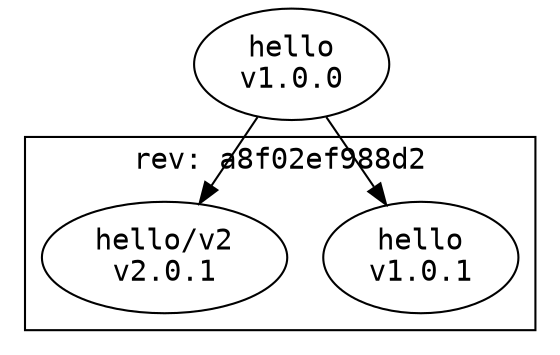 digraph gomod {
	N1 [ fontname="Inconsolata",label="hello\nv1.0.0" ];
	subgraph cluster_hello {
		fontname="Inconsolata"
		label = "rev: a8f02ef988d2";
		N2 [ fontname="Inconsolata",cluste="hello",label="hello\nv1.0.1" ];
		N3 [ fontname="Inconsolata",cluste="hello",label="hello/v2\nv2.0.1" ];
	};
	N1->N2;
	N1->N3;
}
